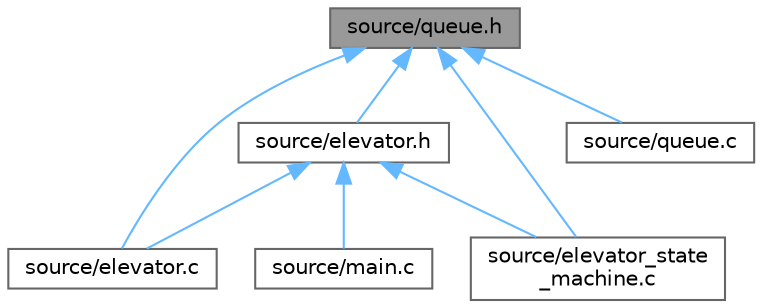 digraph "source/queue.h"
{
 // LATEX_PDF_SIZE
  bgcolor="transparent";
  edge [fontname=Helvetica,fontsize=10,labelfontname=Helvetica,labelfontsize=10];
  node [fontname=Helvetica,fontsize=10,shape=box,height=0.2,width=0.4];
  Node1 [id="Node000001",label="source/queue.h",height=0.2,width=0.4,color="gray40", fillcolor="grey60", style="filled", fontcolor="black",tooltip="Structure representing the queue as an array of bools. First index = floor, secound index = ButtonTyp..."];
  Node1 -> Node2 [id="edge8_Node000001_Node000002",dir="back",color="steelblue1",style="solid",tooltip=" "];
  Node2 [id="Node000002",label="source/elevator.c",height=0.2,width=0.4,color="grey40", fillcolor="white", style="filled",URL="$elevator_8c.html",tooltip="Initializes the elevator."];
  Node1 -> Node3 [id="edge9_Node000001_Node000003",dir="back",color="steelblue1",style="solid",tooltip=" "];
  Node3 [id="Node000003",label="source/elevator.h",height=0.2,width=0.4,color="grey40", fillcolor="white", style="filled",URL="$elevator_8h.html",tooltip="Structure representing the elevator."];
  Node3 -> Node2 [id="edge10_Node000003_Node000002",dir="back",color="steelblue1",style="solid",tooltip=" "];
  Node3 -> Node4 [id="edge11_Node000003_Node000004",dir="back",color="steelblue1",style="solid",tooltip=" "];
  Node4 [id="Node000004",label="source/elevator_state\l_machine.c",height=0.2,width=0.4,color="grey40", fillcolor="white", style="filled",URL="$elevator__state__machine_8c.html",tooltip="Elevator state machine that controls the elevator's behavior."];
  Node3 -> Node5 [id="edge12_Node000003_Node000005",dir="back",color="steelblue1",style="solid",tooltip=" "];
  Node5 [id="Node000005",label="source/main.c",height=0.2,width=0.4,color="grey40", fillcolor="white", style="filled",URL="$main_8c.html",tooltip="Main function to initialize and start the elevator."];
  Node1 -> Node4 [id="edge13_Node000001_Node000004",dir="back",color="steelblue1",style="solid",tooltip=" "];
  Node1 -> Node6 [id="edge14_Node000001_Node000006",dir="back",color="steelblue1",style="solid",tooltip=" "];
  Node6 [id="Node000006",label="source/queue.c",height=0.2,width=0.4,color="grey40", fillcolor="white", style="filled",URL="$queue_8c.html",tooltip="Clears all orders from the queue."];
}
